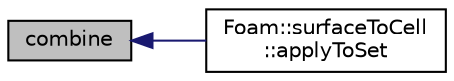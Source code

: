 digraph "combine"
{
  bgcolor="transparent";
  edge [fontname="Helvetica",fontsize="10",labelfontname="Helvetica",labelfontsize="10"];
  node [fontname="Helvetica",fontsize="10",shape=record];
  rankdir="LR";
  Node1 [label="combine",height=0.2,width=0.4,color="black", fillcolor="grey75", style="filled" fontcolor="black"];
  Node1 -> Node2 [dir="back",color="midnightblue",fontsize="10",style="solid",fontname="Helvetica"];
  Node2 [label="Foam::surfaceToCell\l::applyToSet",height=0.2,width=0.4,color="black",URL="$classFoam_1_1surfaceToCell.html#a9209c8f0dadc97abefaea99f168a85ae",tooltip="Apply specified action to the topoSet. "];
}
